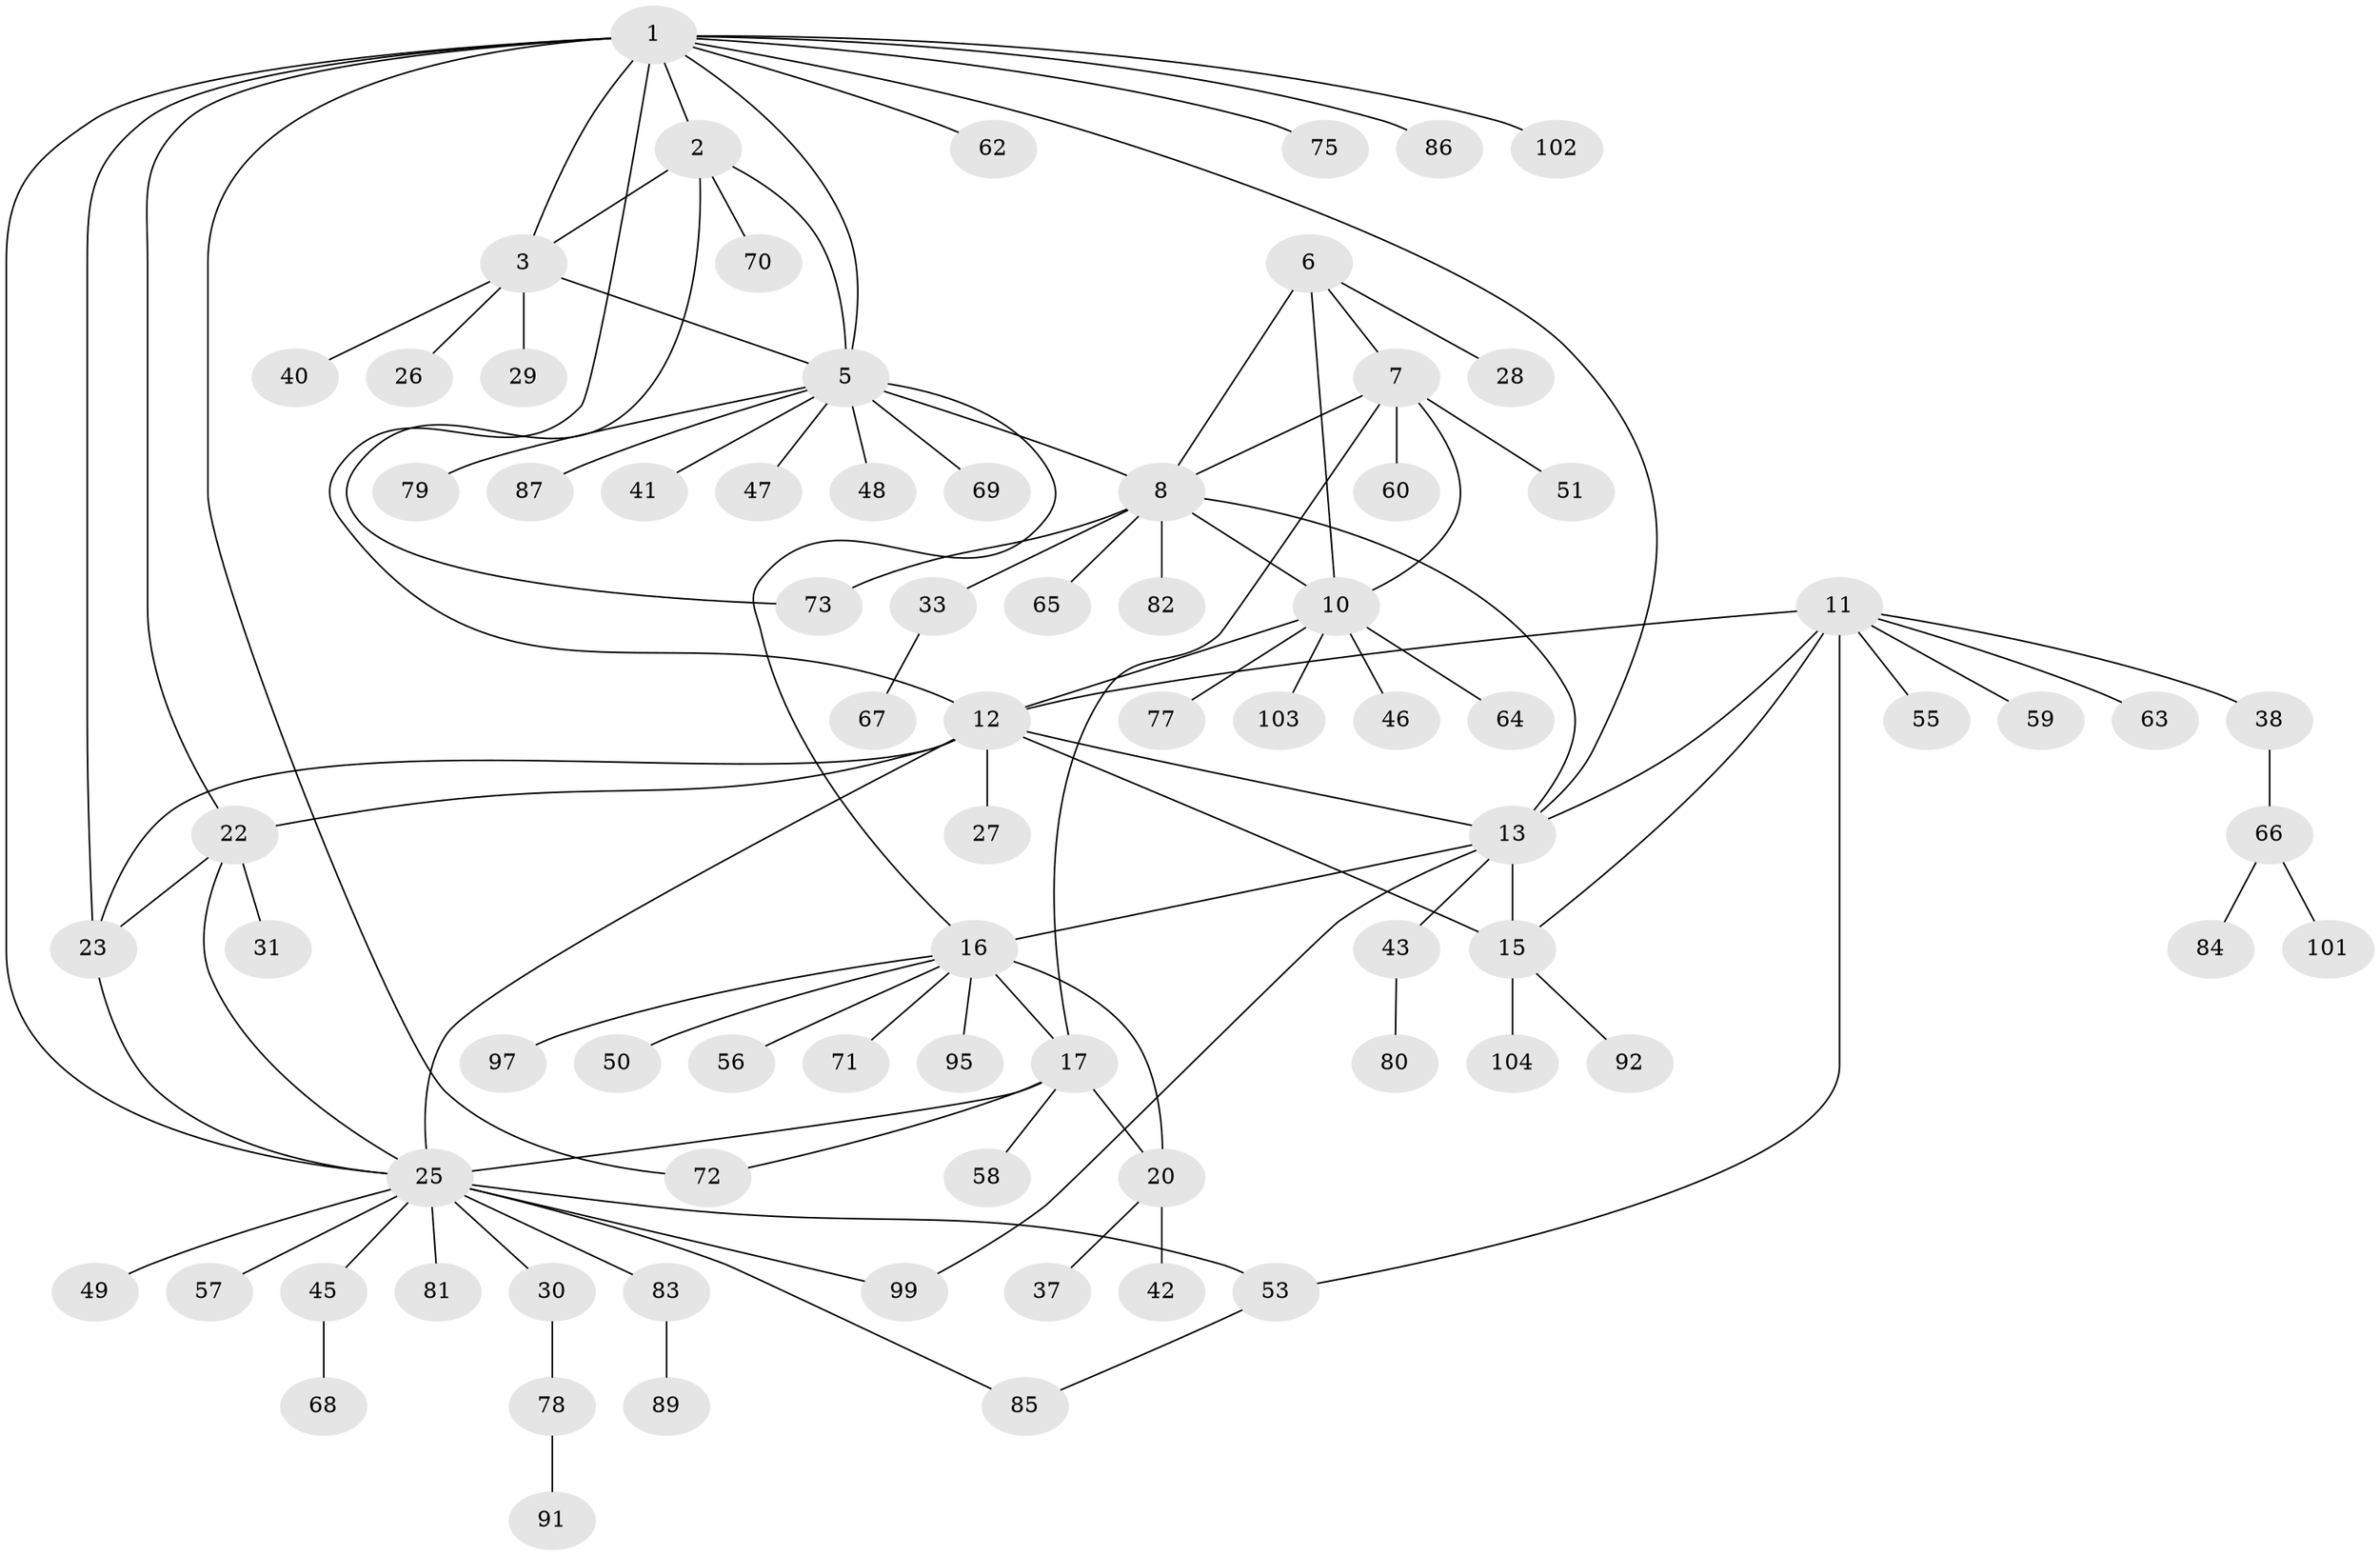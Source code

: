 // Generated by graph-tools (version 1.1) at 2025/24/03/03/25 07:24:13]
// undirected, 79 vertices, 105 edges
graph export_dot {
graph [start="1"]
  node [color=gray90,style=filled];
  1 [super="+24"];
  2;
  3 [super="+4"];
  5 [super="+36"];
  6 [super="+9"];
  7 [super="+35"];
  8 [super="+34"];
  10 [super="+74"];
  11 [super="+76"];
  12 [super="+21"];
  13 [super="+14"];
  15 [super="+32"];
  16 [super="+18"];
  17 [super="+19"];
  20;
  22 [super="+61"];
  23;
  25 [super="+52"];
  26 [super="+44"];
  27;
  28;
  29;
  30 [super="+54"];
  31 [super="+39"];
  33;
  37;
  38 [super="+100"];
  40;
  41;
  42 [super="+94"];
  43;
  45;
  46;
  47;
  48;
  49;
  50;
  51;
  53 [super="+98"];
  55;
  56;
  57;
  58;
  59;
  60;
  62;
  63;
  64;
  65;
  66 [super="+90"];
  67;
  68;
  69;
  70 [super="+96"];
  71;
  72;
  73 [super="+93"];
  75;
  77;
  78;
  79;
  80;
  81;
  82;
  83;
  84;
  85;
  86 [super="+88"];
  87;
  89;
  91;
  92;
  95;
  97;
  99;
  101;
  102;
  103;
  104;
  1 -- 2;
  1 -- 3 [weight=2];
  1 -- 5;
  1 -- 13;
  1 -- 102;
  1 -- 72;
  1 -- 75;
  1 -- 12;
  1 -- 22;
  1 -- 23;
  1 -- 86;
  1 -- 25;
  1 -- 62;
  2 -- 3 [weight=2];
  2 -- 5;
  2 -- 70;
  2 -- 73;
  3 -- 5 [weight=2];
  3 -- 26;
  3 -- 29;
  3 -- 40;
  5 -- 8;
  5 -- 16 [weight=2];
  5 -- 47;
  5 -- 69;
  5 -- 48;
  5 -- 87;
  5 -- 41;
  5 -- 79;
  6 -- 7 [weight=2];
  6 -- 8 [weight=2];
  6 -- 10 [weight=2];
  6 -- 28;
  7 -- 8;
  7 -- 10;
  7 -- 51;
  7 -- 60;
  7 -- 17;
  8 -- 10;
  8 -- 13;
  8 -- 33;
  8 -- 65;
  8 -- 82;
  8 -- 73;
  10 -- 46;
  10 -- 64;
  10 -- 77;
  10 -- 103;
  10 -- 12;
  11 -- 12;
  11 -- 13 [weight=2];
  11 -- 15;
  11 -- 38;
  11 -- 53;
  11 -- 55;
  11 -- 59;
  11 -- 63;
  12 -- 13 [weight=2];
  12 -- 15;
  12 -- 27;
  12 -- 22;
  12 -- 23;
  12 -- 25;
  13 -- 15 [weight=2];
  13 -- 99;
  13 -- 16;
  13 -- 43;
  15 -- 92;
  15 -- 104;
  16 -- 17 [weight=4];
  16 -- 20 [weight=2];
  16 -- 50;
  16 -- 56;
  16 -- 71;
  16 -- 95;
  16 -- 97;
  17 -- 20 [weight=2];
  17 -- 72;
  17 -- 25;
  17 -- 58;
  20 -- 37;
  20 -- 42;
  22 -- 23;
  22 -- 25;
  22 -- 31;
  23 -- 25;
  25 -- 30;
  25 -- 45;
  25 -- 49;
  25 -- 53;
  25 -- 57;
  25 -- 83;
  25 -- 85;
  25 -- 81;
  25 -- 99;
  30 -- 78;
  33 -- 67;
  38 -- 66;
  43 -- 80;
  45 -- 68;
  53 -- 85;
  66 -- 84;
  66 -- 101;
  78 -- 91;
  83 -- 89;
}
